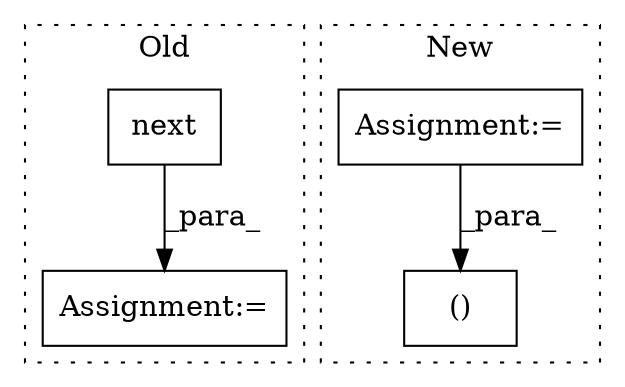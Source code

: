 digraph G {
subgraph cluster0 {
1 [label="next" a="32" s="25893,25907" l="5,1" shape="box"];
3 [label="Assignment:=" a="7" s="25892" l="1" shape="box"];
label = "Old";
style="dotted";
}
subgraph cluster1 {
2 [label="()" a="106" s="26305" l="61" shape="box"];
4 [label="Assignment:=" a="7" s="25610" l="21" shape="box"];
label = "New";
style="dotted";
}
1 -> 3 [label="_para_"];
4 -> 2 [label="_para_"];
}